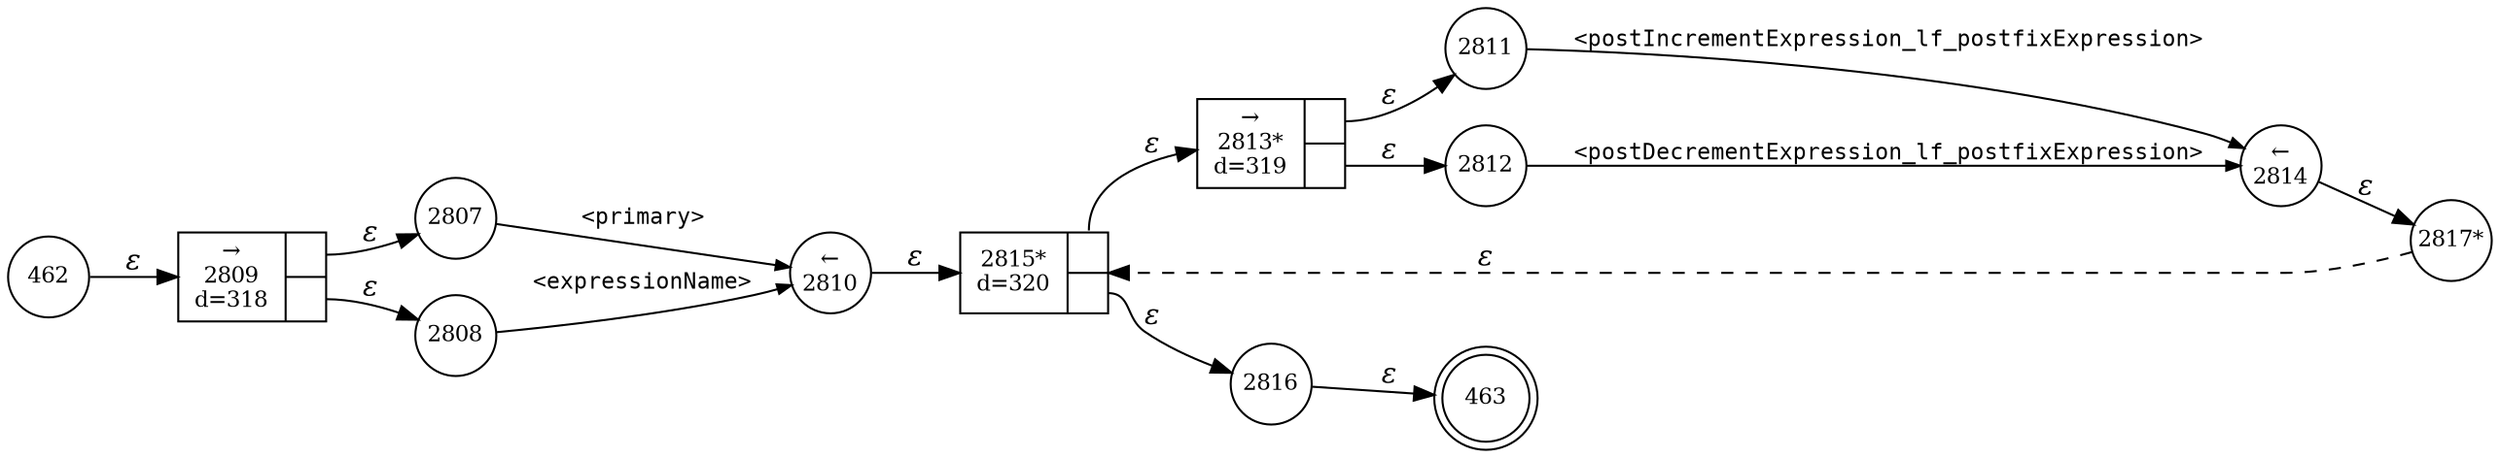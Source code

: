 digraph ATN {
rankdir=LR;
s463[fontsize=11, label="463", shape=doublecircle, fixedsize=true, width=.6];
s2816[fontsize=11,label="2816", shape=circle, fixedsize=true, width=.55, peripheries=1];
s2817[fontsize=11,label="2817*", shape=circle, fixedsize=true, width=.55, peripheries=1];
s462[fontsize=11,label="462", shape=circle, fixedsize=true, width=.55, peripheries=1];
s2807[fontsize=11,label="2807", shape=circle, fixedsize=true, width=.55, peripheries=1];
s2808[fontsize=11,label="2808", shape=circle, fixedsize=true, width=.55, peripheries=1];
s2809[fontsize=11,label="{&rarr;\n2809\nd=318|{<p0>|<p1>}}", shape=record, fixedsize=false, peripheries=1];
s2810[fontsize=11,label="&larr;\n2810", shape=circle, fixedsize=true, width=.55, peripheries=1];
s2811[fontsize=11,label="2811", shape=circle, fixedsize=true, width=.55, peripheries=1];
s2812[fontsize=11,label="2812", shape=circle, fixedsize=true, width=.55, peripheries=1];
s2813[fontsize=11,label="{&rarr;\n2813*\nd=319|{<p0>|<p1>}}", shape=record, fixedsize=false, peripheries=1];
s2814[fontsize=11,label="&larr;\n2814", shape=circle, fixedsize=true, width=.55, peripheries=1];
s2815[fontsize=11,label="{2815*\nd=320|{<p0>|<p1>}}", shape=record, fixedsize=false, peripheries=1];
s462 -> s2809 [fontname="Times-Italic", label="&epsilon;"];
s2809:p0 -> s2807 [fontname="Times-Italic", label="&epsilon;"];
s2809:p1 -> s2808 [fontname="Times-Italic", label="&epsilon;"];
s2807 -> s2810 [fontsize=11, fontname="Courier", arrowsize=.7, label = "<primary>", arrowhead = normal];
s2808 -> s2810 [fontsize=11, fontname="Courier", arrowsize=.7, label = "<expressionName>", arrowhead = normal];
s2810 -> s2815 [fontname="Times-Italic", label="&epsilon;"];
s2815:p0 -> s2813 [fontname="Times-Italic", label="&epsilon;"];
s2815:p1 -> s2816 [fontname="Times-Italic", label="&epsilon;"];
s2813:p0 -> s2811 [fontname="Times-Italic", label="&epsilon;"];
s2813:p1 -> s2812 [fontname="Times-Italic", label="&epsilon;"];
s2816 -> s463 [fontname="Times-Italic", label="&epsilon;"];
s2811 -> s2814 [fontsize=11, fontname="Courier", arrowsize=.7, label = "<postIncrementExpression_lf_postfixExpression>", arrowhead = normal];
s2812 -> s2814 [fontsize=11, fontname="Courier", arrowsize=.7, label = "<postDecrementExpression_lf_postfixExpression>", arrowhead = normal];
s2814 -> s2817 [fontname="Times-Italic", label="&epsilon;"];
s2817 -> s2815 [fontname="Times-Italic", label="&epsilon;", style="dashed"];
}